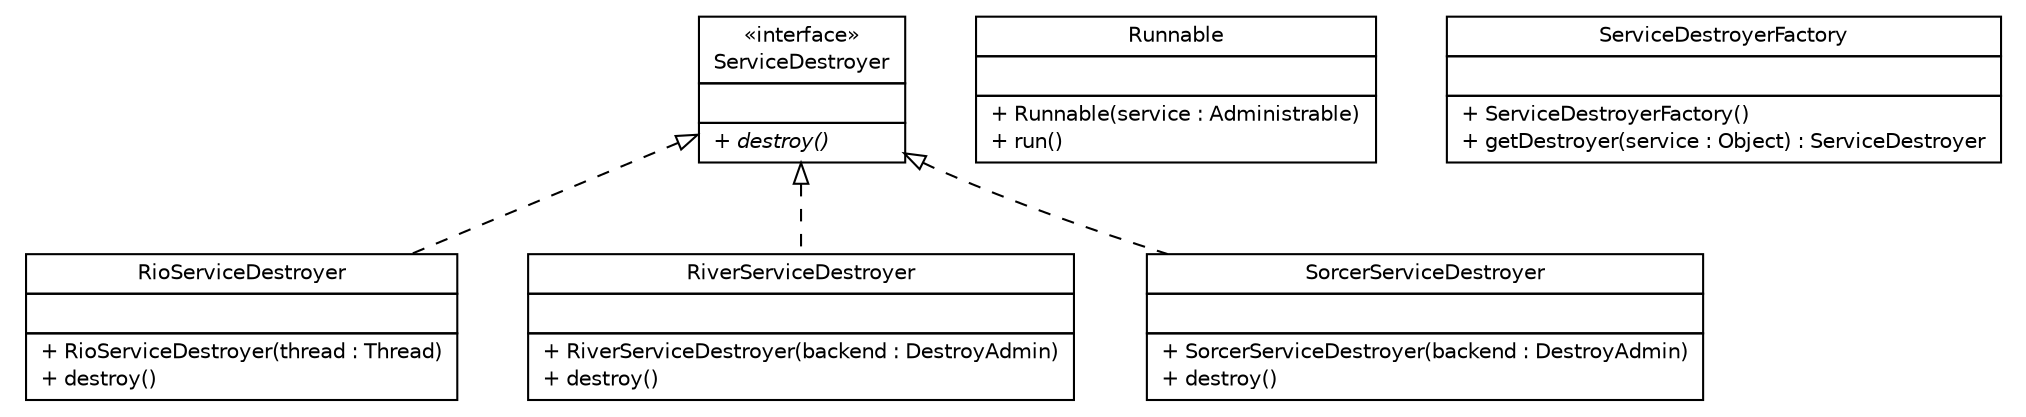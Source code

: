 #!/usr/local/bin/dot
#
# Class diagram 
# Generated by UMLGraph version R5_6 (http://www.umlgraph.org/)
#

digraph G {
	edge [fontname="Helvetica",fontsize=10,labelfontname="Helvetica",labelfontsize=10];
	node [fontname="Helvetica",fontsize=10,shape=plaintext];
	nodesep=0.25;
	ranksep=0.5;
	// sorcer.boot.destroy.RioServiceDestroyer
	c60032 [label=<<table title="sorcer.boot.destroy.RioServiceDestroyer" border="0" cellborder="1" cellspacing="0" cellpadding="2" port="p" href="./RioServiceDestroyer.html">
		<tr><td><table border="0" cellspacing="0" cellpadding="1">
<tr><td align="center" balign="center"> RioServiceDestroyer </td></tr>
		</table></td></tr>
		<tr><td><table border="0" cellspacing="0" cellpadding="1">
<tr><td align="left" balign="left">  </td></tr>
		</table></td></tr>
		<tr><td><table border="0" cellspacing="0" cellpadding="1">
<tr><td align="left" balign="left"> + RioServiceDestroyer(thread : Thread) </td></tr>
<tr><td align="left" balign="left"> + destroy() </td></tr>
		</table></td></tr>
		</table>>, URL="./RioServiceDestroyer.html", fontname="Helvetica", fontcolor="black", fontsize=10.0];
	// sorcer.boot.destroy.RioServiceDestroyer.Runnable
	c60033 [label=<<table title="sorcer.boot.destroy.RioServiceDestroyer.Runnable" border="0" cellborder="1" cellspacing="0" cellpadding="2" port="p" href="./RioServiceDestroyer.Runnable.html">
		<tr><td><table border="0" cellspacing="0" cellpadding="1">
<tr><td align="center" balign="center"> Runnable </td></tr>
		</table></td></tr>
		<tr><td><table border="0" cellspacing="0" cellpadding="1">
<tr><td align="left" balign="left">  </td></tr>
		</table></td></tr>
		<tr><td><table border="0" cellspacing="0" cellpadding="1">
<tr><td align="left" balign="left"> + Runnable(service : Administrable) </td></tr>
<tr><td align="left" balign="left"> + run() </td></tr>
		</table></td></tr>
		</table>>, URL="./RioServiceDestroyer.Runnable.html", fontname="Helvetica", fontcolor="black", fontsize=10.0];
	// sorcer.boot.destroy.RiverServiceDestroyer
	c60034 [label=<<table title="sorcer.boot.destroy.RiverServiceDestroyer" border="0" cellborder="1" cellspacing="0" cellpadding="2" port="p" href="./RiverServiceDestroyer.html">
		<tr><td><table border="0" cellspacing="0" cellpadding="1">
<tr><td align="center" balign="center"> RiverServiceDestroyer </td></tr>
		</table></td></tr>
		<tr><td><table border="0" cellspacing="0" cellpadding="1">
<tr><td align="left" balign="left">  </td></tr>
		</table></td></tr>
		<tr><td><table border="0" cellspacing="0" cellpadding="1">
<tr><td align="left" balign="left"> + RiverServiceDestroyer(backend : DestroyAdmin) </td></tr>
<tr><td align="left" balign="left"> + destroy() </td></tr>
		</table></td></tr>
		</table>>, URL="./RiverServiceDestroyer.html", fontname="Helvetica", fontcolor="black", fontsize=10.0];
	// sorcer.boot.destroy.SorcerServiceDestroyer
	c60035 [label=<<table title="sorcer.boot.destroy.SorcerServiceDestroyer" border="0" cellborder="1" cellspacing="0" cellpadding="2" port="p" href="./SorcerServiceDestroyer.html">
		<tr><td><table border="0" cellspacing="0" cellpadding="1">
<tr><td align="center" balign="center"> SorcerServiceDestroyer </td></tr>
		</table></td></tr>
		<tr><td><table border="0" cellspacing="0" cellpadding="1">
<tr><td align="left" balign="left">  </td></tr>
		</table></td></tr>
		<tr><td><table border="0" cellspacing="0" cellpadding="1">
<tr><td align="left" balign="left"> + SorcerServiceDestroyer(backend : DestroyAdmin) </td></tr>
<tr><td align="left" balign="left"> + destroy() </td></tr>
		</table></td></tr>
		</table>>, URL="./SorcerServiceDestroyer.html", fontname="Helvetica", fontcolor="black", fontsize=10.0];
	// sorcer.boot.destroy.ServiceDestroyerFactory
	c60036 [label=<<table title="sorcer.boot.destroy.ServiceDestroyerFactory" border="0" cellborder="1" cellspacing="0" cellpadding="2" port="p" href="./ServiceDestroyerFactory.html">
		<tr><td><table border="0" cellspacing="0" cellpadding="1">
<tr><td align="center" balign="center"> ServiceDestroyerFactory </td></tr>
		</table></td></tr>
		<tr><td><table border="0" cellspacing="0" cellpadding="1">
<tr><td align="left" balign="left">  </td></tr>
		</table></td></tr>
		<tr><td><table border="0" cellspacing="0" cellpadding="1">
<tr><td align="left" balign="left"> + ServiceDestroyerFactory() </td></tr>
<tr><td align="left" balign="left"> + getDestroyer(service : Object) : ServiceDestroyer </td></tr>
		</table></td></tr>
		</table>>, URL="./ServiceDestroyerFactory.html", fontname="Helvetica", fontcolor="black", fontsize=10.0];
	// sorcer.boot.destroy.ServiceDestroyer
	c60037 [label=<<table title="sorcer.boot.destroy.ServiceDestroyer" border="0" cellborder="1" cellspacing="0" cellpadding="2" port="p" href="./ServiceDestroyer.html">
		<tr><td><table border="0" cellspacing="0" cellpadding="1">
<tr><td align="center" balign="center"> &#171;interface&#187; </td></tr>
<tr><td align="center" balign="center"> ServiceDestroyer </td></tr>
		</table></td></tr>
		<tr><td><table border="0" cellspacing="0" cellpadding="1">
<tr><td align="left" balign="left">  </td></tr>
		</table></td></tr>
		<tr><td><table border="0" cellspacing="0" cellpadding="1">
<tr><td align="left" balign="left"><font face="Helvetica-Oblique" point-size="10.0"> + destroy() </font></td></tr>
		</table></td></tr>
		</table>>, URL="./ServiceDestroyer.html", fontname="Helvetica", fontcolor="black", fontsize=10.0];
	//sorcer.boot.destroy.RioServiceDestroyer implements sorcer.boot.destroy.ServiceDestroyer
	c60037:p -> c60032:p [dir=back,arrowtail=empty,style=dashed];
	//sorcer.boot.destroy.RiverServiceDestroyer implements sorcer.boot.destroy.ServiceDestroyer
	c60037:p -> c60034:p [dir=back,arrowtail=empty,style=dashed];
	//sorcer.boot.destroy.SorcerServiceDestroyer implements sorcer.boot.destroy.ServiceDestroyer
	c60037:p -> c60035:p [dir=back,arrowtail=empty,style=dashed];
}

